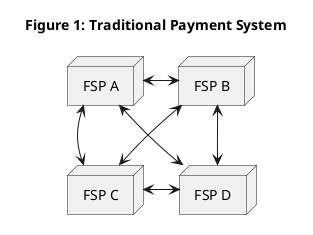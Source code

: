 @startuml Figure 1

<style>

root {
  Margin 0 10 10 10
}

title {
  Margin 10 10 10 10
}

</style>

skinparam shadowing false

title Figure 1: Traditional Payment System

node "FSP A" as fspa
node "FSP B" as fspb
node "FSP C" as fspc 
node "FSP D" as fspd 

fspc -[hidden]up- fspb
fspc -[hidden]up- fspa

fspa -[hidden]down- fspc
fspa -[hidden]down- fspd

fspa <-> fspb
fspa <-> fspc
fspa <-> fspd
fspb <-> fspc
fspb <-> fspd
fspc <-> fspd

@enduml
